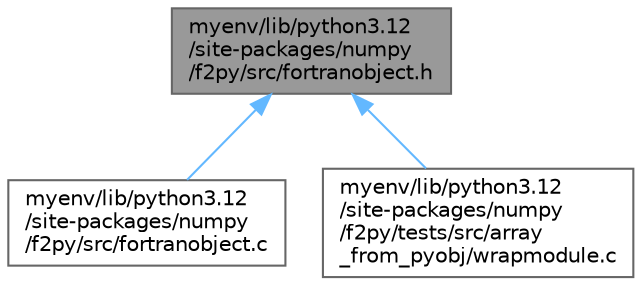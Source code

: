 digraph "myenv/lib/python3.12/site-packages/numpy/f2py/src/fortranobject.h"
{
 // LATEX_PDF_SIZE
  bgcolor="transparent";
  edge [fontname=Helvetica,fontsize=10,labelfontname=Helvetica,labelfontsize=10];
  node [fontname=Helvetica,fontsize=10,shape=box,height=0.2,width=0.4];
  Node1 [id="Node000001",label="myenv/lib/python3.12\l/site-packages/numpy\l/f2py/src/fortranobject.h",height=0.2,width=0.4,color="gray40", fillcolor="grey60", style="filled", fontcolor="black",tooltip=" "];
  Node1 -> Node2 [id="edge1_Node000001_Node000002",dir="back",color="steelblue1",style="solid",tooltip=" "];
  Node2 [id="Node000002",label="myenv/lib/python3.12\l/site-packages/numpy\l/f2py/src/fortranobject.c",height=0.2,width=0.4,color="grey40", fillcolor="white", style="filled",URL="$fortranobject_8c.html",tooltip=" "];
  Node1 -> Node3 [id="edge2_Node000001_Node000003",dir="back",color="steelblue1",style="solid",tooltip=" "];
  Node3 [id="Node000003",label="myenv/lib/python3.12\l/site-packages/numpy\l/f2py/tests/src/array\l_from_pyobj/wrapmodule.c",height=0.2,width=0.4,color="grey40", fillcolor="white", style="filled",URL="$wrapmodule_8c.html",tooltip=" "];
}
